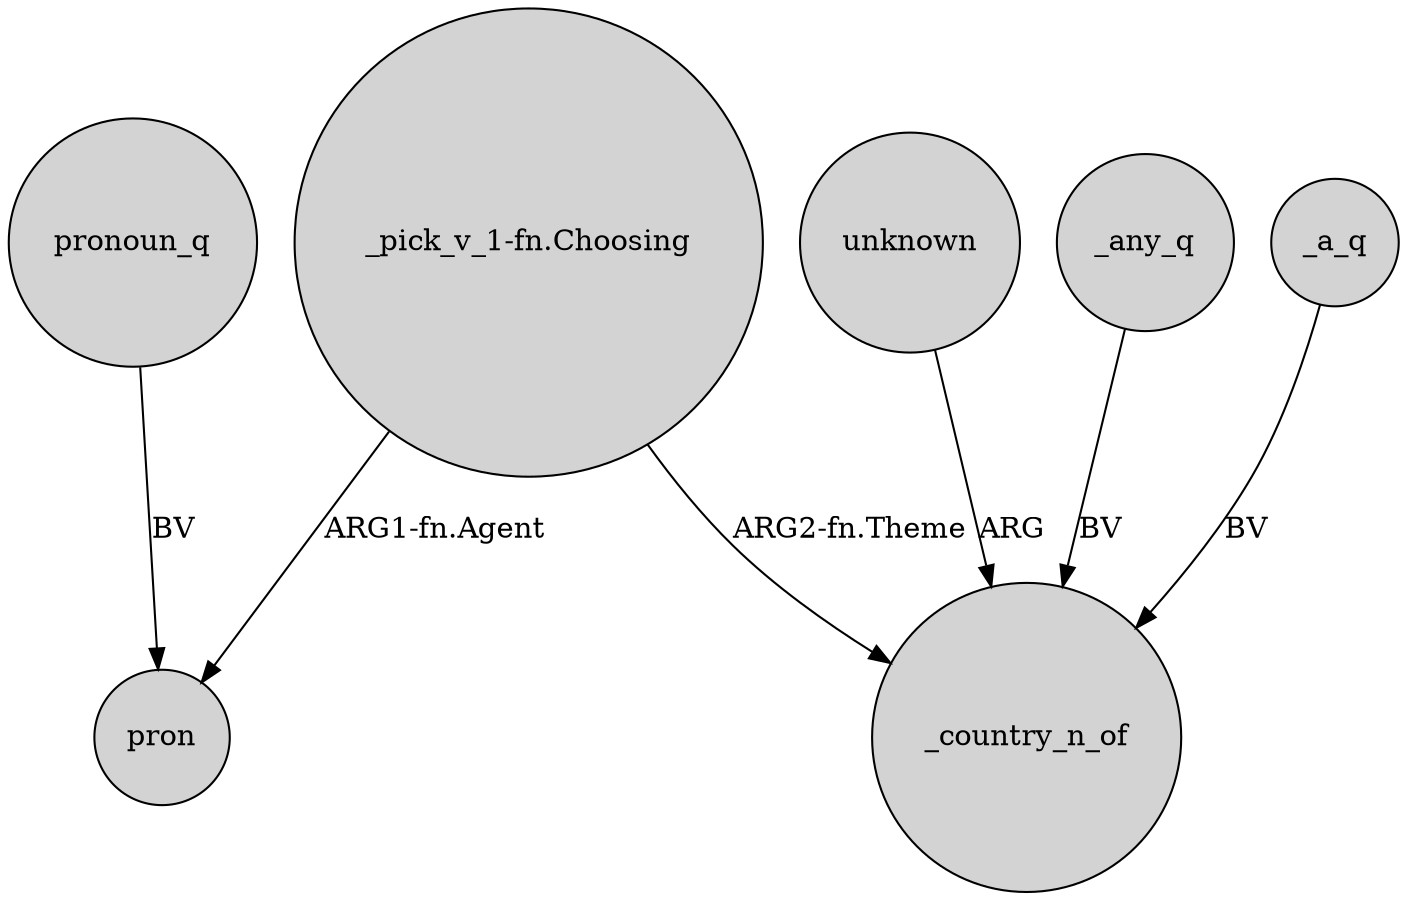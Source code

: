 digraph {
	node [shape=circle style=filled]
	"_pick_v_1-fn.Choosing" -> pron [label="ARG1-fn.Agent"]
	"_pick_v_1-fn.Choosing" -> _country_n_of [label="ARG2-fn.Theme"]
	_a_q -> _country_n_of [label=BV]
	unknown -> _country_n_of [label=ARG]
	_any_q -> _country_n_of [label=BV]
	pronoun_q -> pron [label=BV]
}
